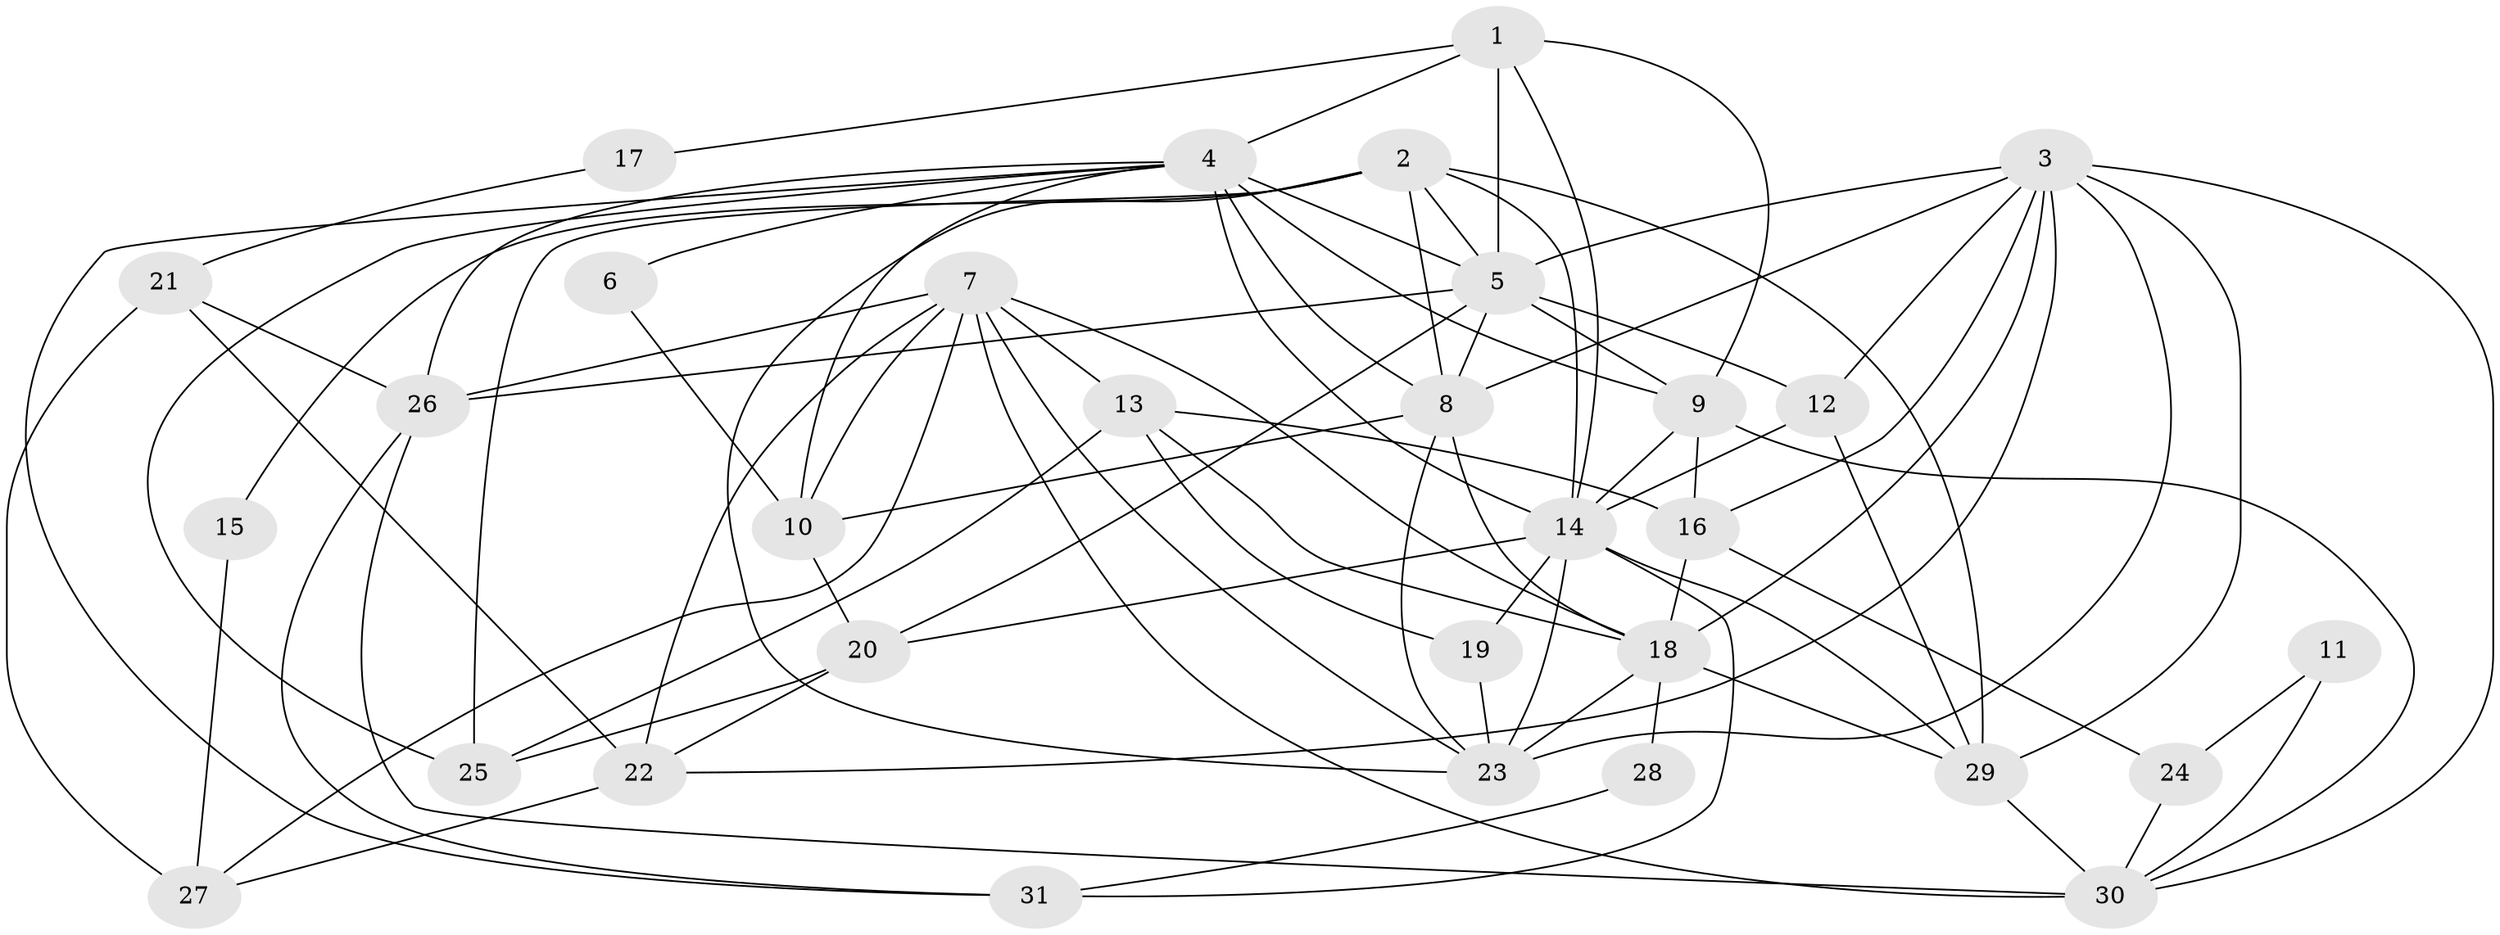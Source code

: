// original degree distribution, {4: 0.35064935064935066, 5: 0.11688311688311688, 7: 0.012987012987012988, 3: 0.2857142857142857, 2: 0.09090909090909091, 6: 0.12987012987012986, 8: 0.012987012987012988}
// Generated by graph-tools (version 1.1) at 2025/50/03/04/25 22:50:54]
// undirected, 31 vertices, 83 edges
graph export_dot {
  node [color=gray90,style=filled];
  1;
  2;
  3;
  4;
  5;
  6;
  7;
  8;
  9;
  10;
  11;
  12;
  13;
  14;
  15;
  16;
  17;
  18;
  19;
  20;
  21;
  22;
  23;
  24;
  25;
  26;
  27;
  28;
  29;
  30;
  31;
  1 -- 4 [weight=1.0];
  1 -- 5 [weight=2.0];
  1 -- 9 [weight=1.0];
  1 -- 14 [weight=1.0];
  1 -- 17 [weight=1.0];
  2 -- 5 [weight=1.0];
  2 -- 8 [weight=1.0];
  2 -- 14 [weight=1.0];
  2 -- 15 [weight=1.0];
  2 -- 23 [weight=1.0];
  2 -- 25 [weight=1.0];
  2 -- 29 [weight=1.0];
  3 -- 5 [weight=1.0];
  3 -- 8 [weight=1.0];
  3 -- 12 [weight=1.0];
  3 -- 16 [weight=1.0];
  3 -- 18 [weight=2.0];
  3 -- 22 [weight=1.0];
  3 -- 23 [weight=1.0];
  3 -- 29 [weight=1.0];
  3 -- 30 [weight=2.0];
  4 -- 5 [weight=1.0];
  4 -- 6 [weight=1.0];
  4 -- 8 [weight=1.0];
  4 -- 9 [weight=2.0];
  4 -- 10 [weight=2.0];
  4 -- 14 [weight=4.0];
  4 -- 25 [weight=2.0];
  4 -- 26 [weight=1.0];
  4 -- 31 [weight=1.0];
  5 -- 8 [weight=2.0];
  5 -- 9 [weight=2.0];
  5 -- 12 [weight=3.0];
  5 -- 20 [weight=1.0];
  5 -- 26 [weight=2.0];
  6 -- 10 [weight=1.0];
  7 -- 10 [weight=1.0];
  7 -- 13 [weight=2.0];
  7 -- 18 [weight=2.0];
  7 -- 22 [weight=2.0];
  7 -- 23 [weight=1.0];
  7 -- 26 [weight=2.0];
  7 -- 27 [weight=1.0];
  7 -- 30 [weight=2.0];
  8 -- 10 [weight=2.0];
  8 -- 18 [weight=1.0];
  8 -- 23 [weight=1.0];
  9 -- 14 [weight=2.0];
  9 -- 16 [weight=1.0];
  9 -- 30 [weight=1.0];
  10 -- 20 [weight=1.0];
  11 -- 24 [weight=1.0];
  11 -- 30 [weight=1.0];
  12 -- 14 [weight=1.0];
  12 -- 29 [weight=1.0];
  13 -- 16 [weight=1.0];
  13 -- 18 [weight=1.0];
  13 -- 19 [weight=1.0];
  13 -- 25 [weight=1.0];
  14 -- 19 [weight=1.0];
  14 -- 20 [weight=1.0];
  14 -- 23 [weight=2.0];
  14 -- 29 [weight=1.0];
  14 -- 31 [weight=1.0];
  15 -- 27 [weight=1.0];
  16 -- 18 [weight=1.0];
  16 -- 24 [weight=1.0];
  17 -- 21 [weight=1.0];
  18 -- 23 [weight=1.0];
  18 -- 28 [weight=1.0];
  18 -- 29 [weight=1.0];
  19 -- 23 [weight=1.0];
  20 -- 22 [weight=1.0];
  20 -- 25 [weight=1.0];
  21 -- 22 [weight=1.0];
  21 -- 26 [weight=1.0];
  21 -- 27 [weight=1.0];
  22 -- 27 [weight=1.0];
  24 -- 30 [weight=1.0];
  26 -- 30 [weight=2.0];
  26 -- 31 [weight=1.0];
  28 -- 31 [weight=1.0];
  29 -- 30 [weight=1.0];
}
